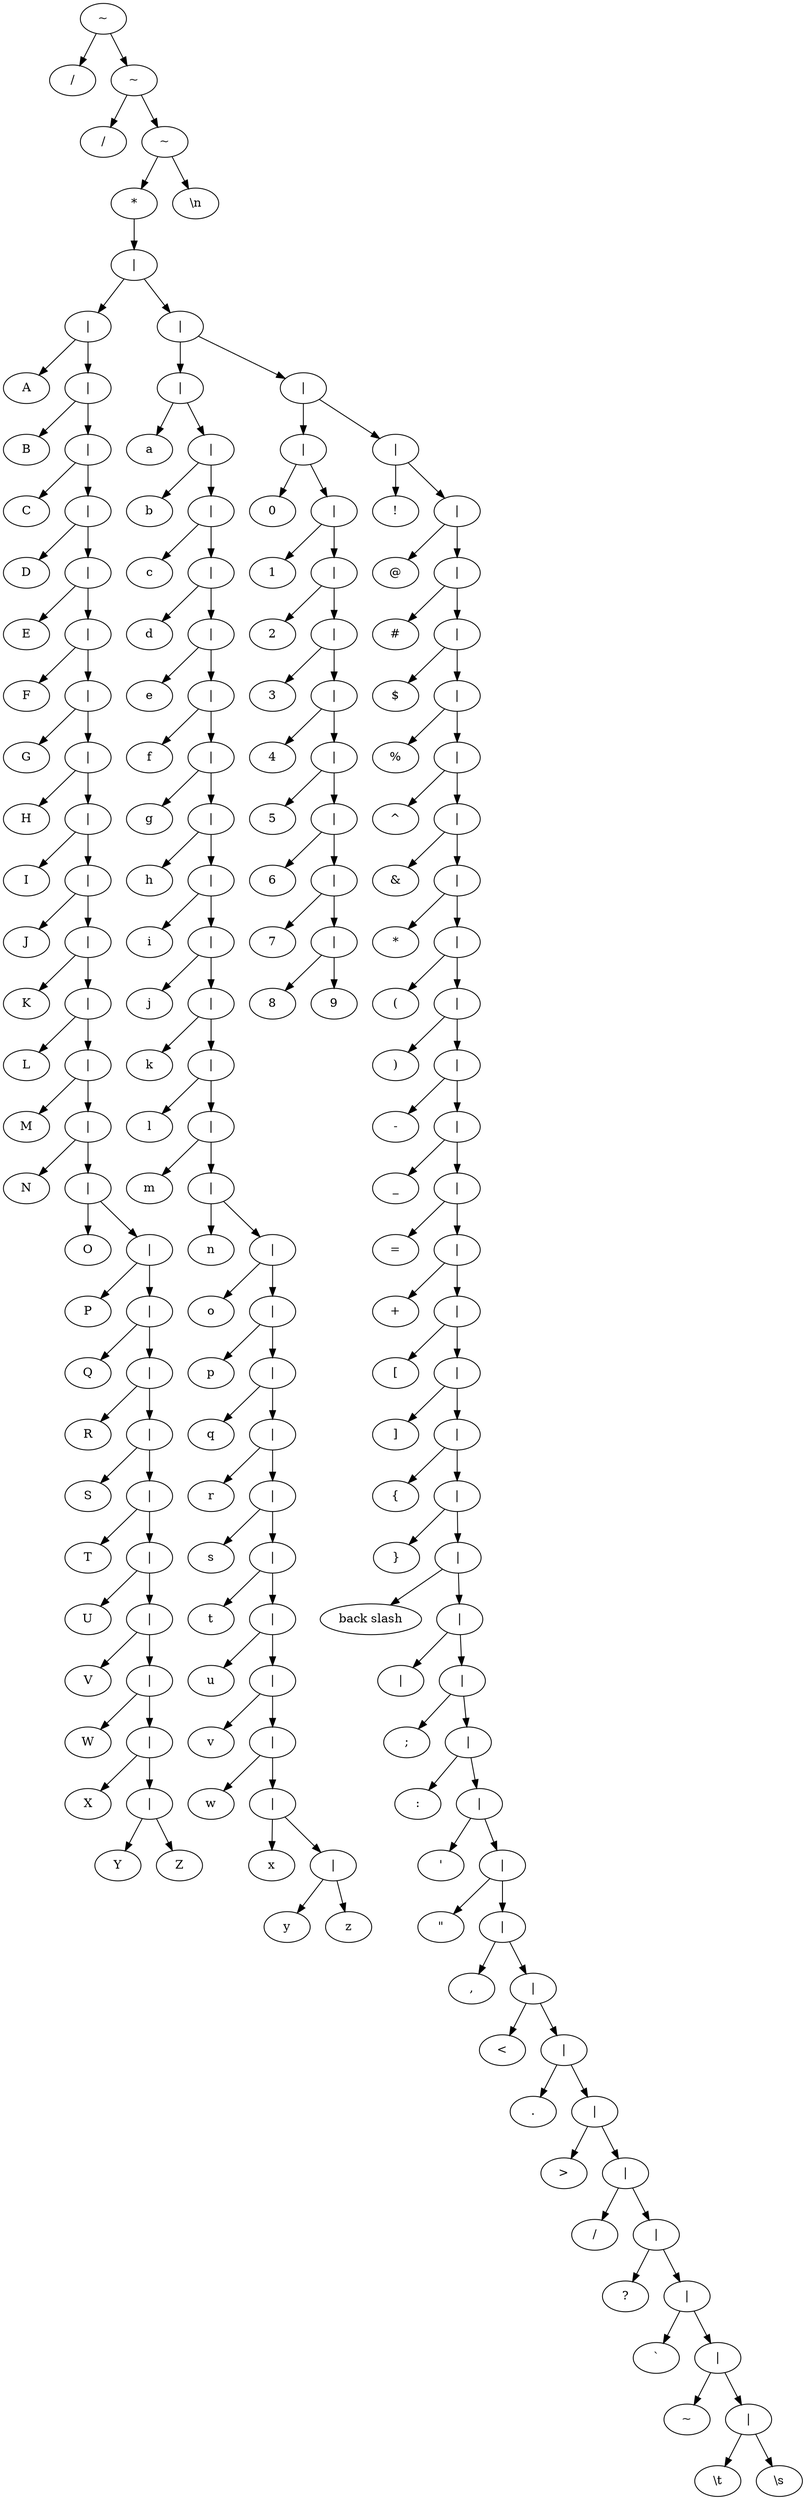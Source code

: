 //	File[/Users/lee/Main/Proj/On_BJTU/Compiler_Projects/LiaLEX/regex_analyze.cpp] Line[315]	2022-09-29 19:30
digraph Line_Comments { 
1 [label = "~" ] 
2 [label = "/" ] 
1 -> 2 
3 [label = "~" ] 
4 [label = "/" ] 
3 -> 4 
5 [label = "~" ] 
6 [label = "*" ] 
7 [label = "|" ] 
8 [label = "|" ] 
9 [label = "A" ] 
8 -> 9 
10 [label = "|" ] 
11 [label = "B" ] 
10 -> 11 
12 [label = "|" ] 
13 [label = "C" ] 
12 -> 13 
14 [label = "|" ] 
15 [label = "D" ] 
14 -> 15 
16 [label = "|" ] 
17 [label = "E" ] 
16 -> 17 
18 [label = "|" ] 
19 [label = "F" ] 
18 -> 19 
20 [label = "|" ] 
21 [label = "G" ] 
20 -> 21 
22 [label = "|" ] 
23 [label = "H" ] 
22 -> 23 
24 [label = "|" ] 
25 [label = "I" ] 
24 -> 25 
26 [label = "|" ] 
27 [label = "J" ] 
26 -> 27 
28 [label = "|" ] 
29 [label = "K" ] 
28 -> 29 
30 [label = "|" ] 
31 [label = "L" ] 
30 -> 31 
32 [label = "|" ] 
33 [label = "M" ] 
32 -> 33 
34 [label = "|" ] 
35 [label = "N" ] 
34 -> 35 
36 [label = "|" ] 
37 [label = "O" ] 
36 -> 37 
38 [label = "|" ] 
39 [label = "P" ] 
38 -> 39 
40 [label = "|" ] 
41 [label = "Q" ] 
40 -> 41 
42 [label = "|" ] 
43 [label = "R" ] 
42 -> 43 
44 [label = "|" ] 
45 [label = "S" ] 
44 -> 45 
46 [label = "|" ] 
47 [label = "T" ] 
46 -> 47 
48 [label = "|" ] 
49 [label = "U" ] 
48 -> 49 
50 [label = "|" ] 
51 [label = "V" ] 
50 -> 51 
52 [label = "|" ] 
53 [label = "W" ] 
52 -> 53 
54 [label = "|" ] 
55 [label = "X" ] 
54 -> 55 
56 [label = "|" ] 
57 [label = "Y" ] 
56 -> 57 
58 [label = "Z" ] 
56 -> 58 
54 -> 56 
52 -> 54 
50 -> 52 
48 -> 50 
46 -> 48 
44 -> 46 
42 -> 44 
40 -> 42 
38 -> 40 
36 -> 38 
34 -> 36 
32 -> 34 
30 -> 32 
28 -> 30 
26 -> 28 
24 -> 26 
22 -> 24 
20 -> 22 
18 -> 20 
16 -> 18 
14 -> 16 
12 -> 14 
10 -> 12 
8 -> 10 
7 -> 8 
59 [label = "|" ] 
60 [label = "|" ] 
61 [label = "a" ] 
60 -> 61 
62 [label = "|" ] 
63 [label = "b" ] 
62 -> 63 
64 [label = "|" ] 
65 [label = "c" ] 
64 -> 65 
66 [label = "|" ] 
67 [label = "d" ] 
66 -> 67 
68 [label = "|" ] 
69 [label = "e" ] 
68 -> 69 
70 [label = "|" ] 
71 [label = "f" ] 
70 -> 71 
72 [label = "|" ] 
73 [label = "g" ] 
72 -> 73 
74 [label = "|" ] 
75 [label = "h" ] 
74 -> 75 
76 [label = "|" ] 
77 [label = "i" ] 
76 -> 77 
78 [label = "|" ] 
79 [label = "j" ] 
78 -> 79 
80 [label = "|" ] 
81 [label = "k" ] 
80 -> 81 
82 [label = "|" ] 
83 [label = "l" ] 
82 -> 83 
84 [label = "|" ] 
85 [label = "m" ] 
84 -> 85 
86 [label = "|" ] 
87 [label = "n" ] 
86 -> 87 
88 [label = "|" ] 
89 [label = "o" ] 
88 -> 89 
90 [label = "|" ] 
91 [label = "p" ] 
90 -> 91 
92 [label = "|" ] 
93 [label = "q" ] 
92 -> 93 
94 [label = "|" ] 
95 [label = "r" ] 
94 -> 95 
96 [label = "|" ] 
97 [label = "s" ] 
96 -> 97 
98 [label = "|" ] 
99 [label = "t" ] 
98 -> 99 
100 [label = "|" ] 
101 [label = "u" ] 
100 -> 101 
102 [label = "|" ] 
103 [label = "v" ] 
102 -> 103 
104 [label = "|" ] 
105 [label = "w" ] 
104 -> 105 
106 [label = "|" ] 
107 [label = "x" ] 
106 -> 107 
108 [label = "|" ] 
109 [label = "y" ] 
108 -> 109 
110 [label = "z" ] 
108 -> 110 
106 -> 108 
104 -> 106 
102 -> 104 
100 -> 102 
98 -> 100 
96 -> 98 
94 -> 96 
92 -> 94 
90 -> 92 
88 -> 90 
86 -> 88 
84 -> 86 
82 -> 84 
80 -> 82 
78 -> 80 
76 -> 78 
74 -> 76 
72 -> 74 
70 -> 72 
68 -> 70 
66 -> 68 
64 -> 66 
62 -> 64 
60 -> 62 
59 -> 60 
111 [label = "|" ] 
112 [label = "|" ] 
113 [label = "0" ] 
112 -> 113 
114 [label = "|" ] 
115 [label = "1" ] 
114 -> 115 
116 [label = "|" ] 
117 [label = "2" ] 
116 -> 117 
118 [label = "|" ] 
119 [label = "3" ] 
118 -> 119 
120 [label = "|" ] 
121 [label = "4" ] 
120 -> 121 
122 [label = "|" ] 
123 [label = "5" ] 
122 -> 123 
124 [label = "|" ] 
125 [label = "6" ] 
124 -> 125 
126 [label = "|" ] 
127 [label = "7" ] 
126 -> 127 
128 [label = "|" ] 
129 [label = "8" ] 
128 -> 129 
130 [label = "9" ] 
128 -> 130 
126 -> 128 
124 -> 126 
122 -> 124 
120 -> 122 
118 -> 120 
116 -> 118 
114 -> 116 
112 -> 114 
111 -> 112 
131 [label = "|" ] 
132 [label = "!" ] 
131 -> 132 
133 [label = "|" ] 
134 [label = "@" ] 
133 -> 134 
135 [label = "|" ] 
136 [label = "#" ] 
135 -> 136 
137 [label = "|" ] 
138 [label = "$" ] 
137 -> 138 
139 [label = "|" ] 
140 [label = "%" ] 
139 -> 140 
141 [label = "|" ] 
142 [label = "^" ] 
141 -> 142 
143 [label = "|" ] 
144 [label = "&" ] 
143 -> 144 
145 [label = "|" ] 
146 [label = "*" ] 
145 -> 146 
147 [label = "|" ] 
148 [label = "(" ] 
147 -> 148 
149 [label = "|" ] 
150 [label = ")" ] 
149 -> 150 
151 [label = "|" ] 
152 [label = "-" ] 
151 -> 152 
153 [label = "|" ] 
154 [label = "_" ] 
153 -> 154 
155 [label = "|" ] 
156 [label = "=" ] 
155 -> 156 
157 [label = "|" ] 
158 [label = "+" ] 
157 -> 158 
159 [label = "|" ] 
160 [label = "[" ] 
159 -> 160 
161 [label = "|" ] 
162 [label = "]" ] 
161 -> 162 
163 [label = "|" ] 
164 [label = "{" ] 
163 -> 164 
165 [label = "|" ] 
166 [label = "}" ] 
165 -> 166 
167 [label = "|" ] 
168 [label = "back slash" ] 
167 -> 168 
169 [label = "|" ] 
170 [label = "|" ] 
169 -> 170 
171 [label = "|" ] 
172 [label = ";" ] 
171 -> 172 
173 [label = "|" ] 
174 [label = ":" ] 
173 -> 174 
175 [label = "|" ] 
176 [label = "'" ] 
175 -> 176 
177 [label = "|" ] 
178 [label = "\"" ] 
177 -> 178 
179 [label = "|" ] 
180 [label = "," ] 
179 -> 180 
181 [label = "|" ] 
182 [label = "<" ] 
181 -> 182 
183 [label = "|" ] 
184 [label = "." ] 
183 -> 184 
185 [label = "|" ] 
186 [label = ">" ] 
185 -> 186 
187 [label = "|" ] 
188 [label = "/" ] 
187 -> 188 
189 [label = "|" ] 
190 [label = "?" ] 
189 -> 190 
191 [label = "|" ] 
192 [label = "`" ] 
191 -> 192 
193 [label = "|" ] 
194 [label = "~" ] 
193 -> 194 
195 [label = "|" ] 
196 [label = "\\t" ] 
195 -> 196 
197 [label = "\\s" ] 
195 -> 197 
193 -> 195 
191 -> 193 
189 -> 191 
187 -> 189 
185 -> 187 
183 -> 185 
181 -> 183 
179 -> 181 
177 -> 179 
175 -> 177 
173 -> 175 
171 -> 173 
169 -> 171 
167 -> 169 
165 -> 167 
163 -> 165 
161 -> 163 
159 -> 161 
157 -> 159 
155 -> 157 
153 -> 155 
151 -> 153 
149 -> 151 
147 -> 149 
145 -> 147 
143 -> 145 
141 -> 143 
139 -> 141 
137 -> 139 
135 -> 137 
133 -> 135 
131 -> 133 
111 -> 131 
59 -> 111 
7 -> 59 
6 -> 7 
5 -> 6 
198 [label = "\\n" ] 
5 -> 198 
3 -> 5 
1 -> 3 
} 
